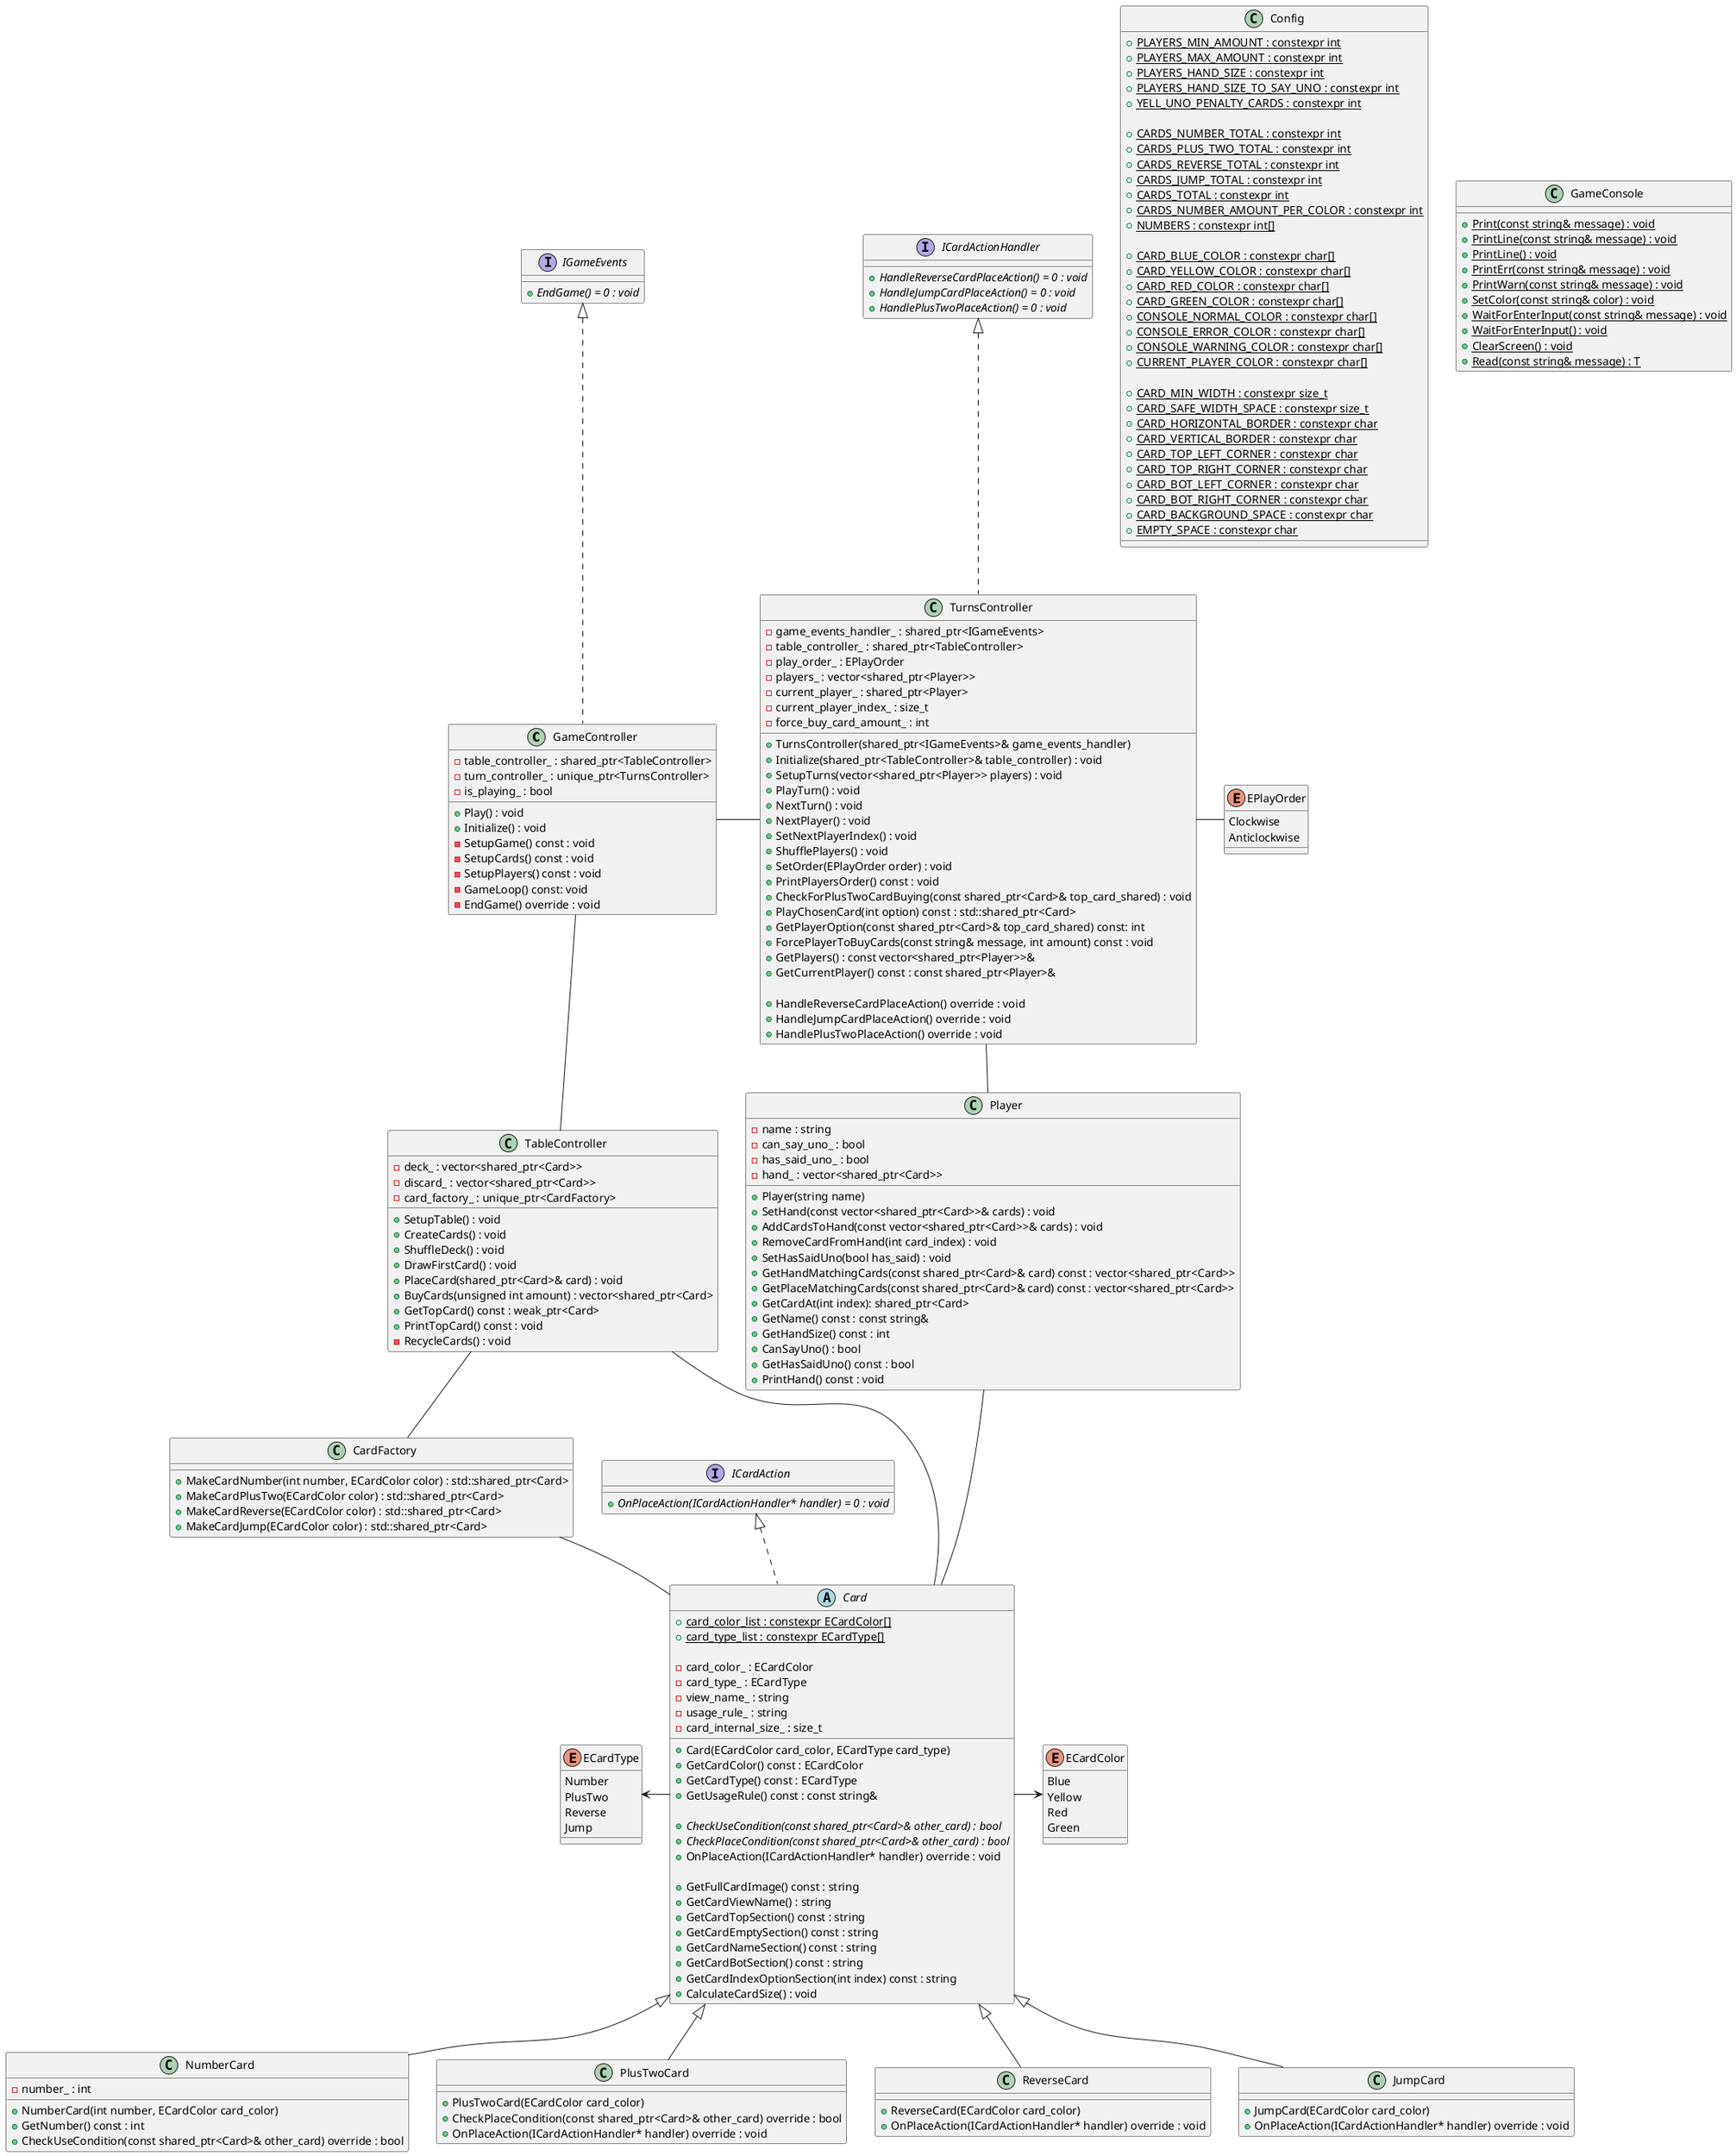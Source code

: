 ﻿@startuml
'https://plantuml.com/class-diagram

class GameController implements IGameEvents {
+ Play() : void
+ Initialize() : void

- table_controller_ : shared_ptr<TableController>
- turn_controller_ : unique_ptr<TurnsController>
- is_playing_ : bool

- SetupGame() const : void
- SetupCards() const : void
- SetupPlayers() const : void
- GameLoop() const: void
- EndGame() override : void
}

class TableController {
+ SetupTable() : void
+ CreateCards() : void
+ ShuffleDeck() : void
+ DrawFirstCard() : void
+ PlaceCard(shared_ptr<Card>& card) : void
+ BuyCards(unsigned int amount) : vector<shared_ptr<Card>
+ GetTopCard() const : weak_ptr<Card>
+ PrintTopCard() const : void
- RecycleCards() : void

- deck_ : vector<shared_ptr<Card>>
- discard_ : vector<shared_ptr<Card>>
- card_factory_ : unique_ptr<CardFactory>
}

class TurnsController implements ICardActionHandler {
+ TurnsController(shared_ptr<IGameEvents>& game_events_handler)
+ Initialize(shared_ptr<TableController>& table_controller) : void
+ SetupTurns(vector<shared_ptr<Player>> players) : void
+ PlayTurn() : void
+ NextTurn() : void
+ NextPlayer() : void
+ SetNextPlayerIndex() : void
+ ShufflePlayers() : void
+ SetOrder(EPlayOrder order) : void
+ PrintPlayersOrder() const : void
+ CheckForPlusTwoCardBuying(const shared_ptr<Card>& top_card_shared) : void
+ PlayChosenCard(int option) const : std::shared_ptr<Card>
+ GetPlayerOption(const shared_ptr<Card>& top_card_shared) const: int
+ ForcePlayerToBuyCards(const string& message, int amount) const : void
+ GetPlayers() : const vector<shared_ptr<Player>>&
+ GetCurrentPlayer() const : const shared_ptr<Player>&

+ HandleReverseCardPlaceAction() override : void
+ HandleJumpCardPlaceAction() override : void
+ HandlePlusTwoPlaceAction() override : void

- game_events_handler_ : shared_ptr<IGameEvents>
- table_controller_ : shared_ptr<TableController>
- play_order_ : EPlayOrder
- players_ : vector<shared_ptr<Player>>
- current_player_ : shared_ptr<Player>
- current_player_index_ : size_t
- force_buy_card_amount_ : int
}

abstract Card implements ICardAction {
+ Card(ECardColor card_color, ECardType card_type)
+ GetCardColor() const : ECardColor
+ GetCardType() const : ECardType
+ GetUsageRule() const : const string&

+ {abstract} CheckUseCondition(const shared_ptr<Card>& other_card) : bool
+ {abstract} CheckPlaceCondition(const shared_ptr<Card>& other_card) : bool
+ OnPlaceAction(ICardActionHandler* handler) override : void

+ GetFullCardImage() const : string
+ GetCardViewName() : string
+ GetCardTopSection() const : string
+ GetCardEmptySection() const : string
+ GetCardNameSection() const : string
+ GetCardBotSection() const : string
+ GetCardIndexOptionSection(int index) const : string
+ CalculateCardSize() : void

+ {static} card_color_list : constexpr ECardColor[]
+ {static} card_type_list : constexpr ECardType[]

- card_color_ : ECardColor
- card_type_ : ECardType
- view_name_ : string
- usage_rule_ : string
- card_internal_size_ : size_t
}

class NumberCard extends Card {
+ NumberCard(int number, ECardColor card_color)
+ GetNumber() const : int
+ CheckUseCondition(const shared_ptr<Card>& other_card) override : bool

- number_ : int
}

class PlusTwoCard extends Card {
+ PlusTwoCard(ECardColor card_color)
+ CheckPlaceCondition(const shared_ptr<Card>& other_card) override : bool
+ OnPlaceAction(ICardActionHandler* handler) override : void
}

class ReverseCard extends Card {
+ ReverseCard(ECardColor card_color)
+ OnPlaceAction(ICardActionHandler* handler) override : void
}

class JumpCard extends Card {
+ JumpCard(ECardColor card_color)
+ OnPlaceAction(ICardActionHandler* handler) override : void
}

class CardFactory{
+ MakeCardNumber(int number, ECardColor color) : std::shared_ptr<Card>
+ MakeCardPlusTwo(ECardColor color) : std::shared_ptr<Card>
+ MakeCardReverse(ECardColor color) : std::shared_ptr<Card>
+ MakeCardJump(ECardColor color) : std::shared_ptr<Card>
}

class Player{
+ Player(string name)
+ SetHand(const vector<shared_ptr<Card>>& cards) : void
+ AddCardsToHand(const vector<shared_ptr<Card>>& cards) : void
+ RemoveCardFromHand(int card_index) : void
+ SetHasSaidUno(bool has_said) : void
+ GetHandMatchingCards(const shared_ptr<Card>& card) const : vector<shared_ptr<Card>>
+ GetPlaceMatchingCards(const shared_ptr<Card>& card) const : vector<shared_ptr<Card>>
+ GetCardAt(int index): shared_ptr<Card>
+ GetName() const : const string&
+ GetHandSize() const : int
+ CanSayUno() : bool
+ GetHasSaidUno() const : bool
+ PrintHand() const : void

- name : string
- can_say_uno_ : bool
- has_said_uno_ : bool
- hand_ : vector<shared_ptr<Card>>
}

interface IGameEvents {
+ {abstract} EndGame() = 0 : void
}

interface ICardAction {
+ {abstract} OnPlaceAction(ICardActionHandler* handler) = 0 : void
}

interface ICardActionHandler {
+ {abstract} HandleReverseCardPlaceAction() = 0 : void
+ {abstract} HandleJumpCardPlaceAction() = 0 : void
+ {abstract} HandlePlusTwoPlaceAction() = 0 : void
}

class Config {
+ {static} PLAYERS_MIN_AMOUNT : constexpr int
+ {static} PLAYERS_MAX_AMOUNT : constexpr int
+ {static} PLAYERS_HAND_SIZE : constexpr int
+ {static} PLAYERS_HAND_SIZE_TO_SAY_UNO : constexpr int
+ {static} YELL_UNO_PENALTY_CARDS : constexpr int

+ {static} CARDS_NUMBER_TOTAL : constexpr int
+ {static} CARDS_PLUS_TWO_TOTAL : constexpr int
+ {static} CARDS_REVERSE_TOTAL : constexpr int
+ {static} CARDS_JUMP_TOTAL : constexpr int
+ {static} CARDS_TOTAL : constexpr int
+ {static} CARDS_NUMBER_AMOUNT_PER_COLOR : constexpr int
+ {static} NUMBERS : constexpr int[]

+ {static} CARD_BLUE_COLOR : constexpr char[]
+ {static} CARD_YELLOW_COLOR : constexpr char[]
+ {static} CARD_RED_COLOR : constexpr char[]
+ {static} CARD_GREEN_COLOR : constexpr char[]
+ {static} CONSOLE_NORMAL_COLOR : constexpr char[]
+ {static} CONSOLE_ERROR_COLOR : constexpr char[]
+ {static} CONSOLE_WARNING_COLOR : constexpr char[]
+ {static} CURRENT_PLAYER_COLOR : constexpr char[]

+ {static} CARD_MIN_WIDTH : constexpr size_t
+ {static} CARD_SAFE_WIDTH_SPACE : constexpr size_t
+ {static} CARD_HORIZONTAL_BORDER : constexpr char
+ {static} CARD_VERTICAL_BORDER : constexpr char
+ {static} CARD_TOP_LEFT_CORNER : constexpr char
+ {static} CARD_TOP_RIGHT_CORNER : constexpr char
+ {static} CARD_BOT_LEFT_CORNER : constexpr char
+ {static} CARD_BOT_RIGHT_CORNER : constexpr char
+ {static} CARD_BACKGROUND_SPACE : constexpr char
+ {static} EMPTY_SPACE : constexpr char
}

class GameConsole {
+ {static} Print(const string& message) : void
+ {static} PrintLine(const string& message) : void
+ {static} PrintLine() : void
+ {static} PrintErr(const string& message) : void
+ {static} PrintWarn(const string& message) : void
+ {static} SetColor(const string& color) : void
+ {static} WaitForEnterInput(const string& message) : void
+ {static} WaitForEnterInput() : void
+ {static} ClearScreen() : void
+ {static} Read(const string& message) : T
}

enum ECardColor {
Blue
Yellow
Red
Green
}

enum ECardType {
Number
PlusTwo
Reverse
Jump
}

enum EPlayOrder{
Clockwise
Anticlockwise
}

GameController -- TableController
GameController - TurnsController

TableController -- CardFactory
TableController - Card

TurnsController - EPlayOrder
TurnsController - Player

Card -> ECardColor
ECardType <- Card

Player -- Card

CardFactory -- Card

@enduml